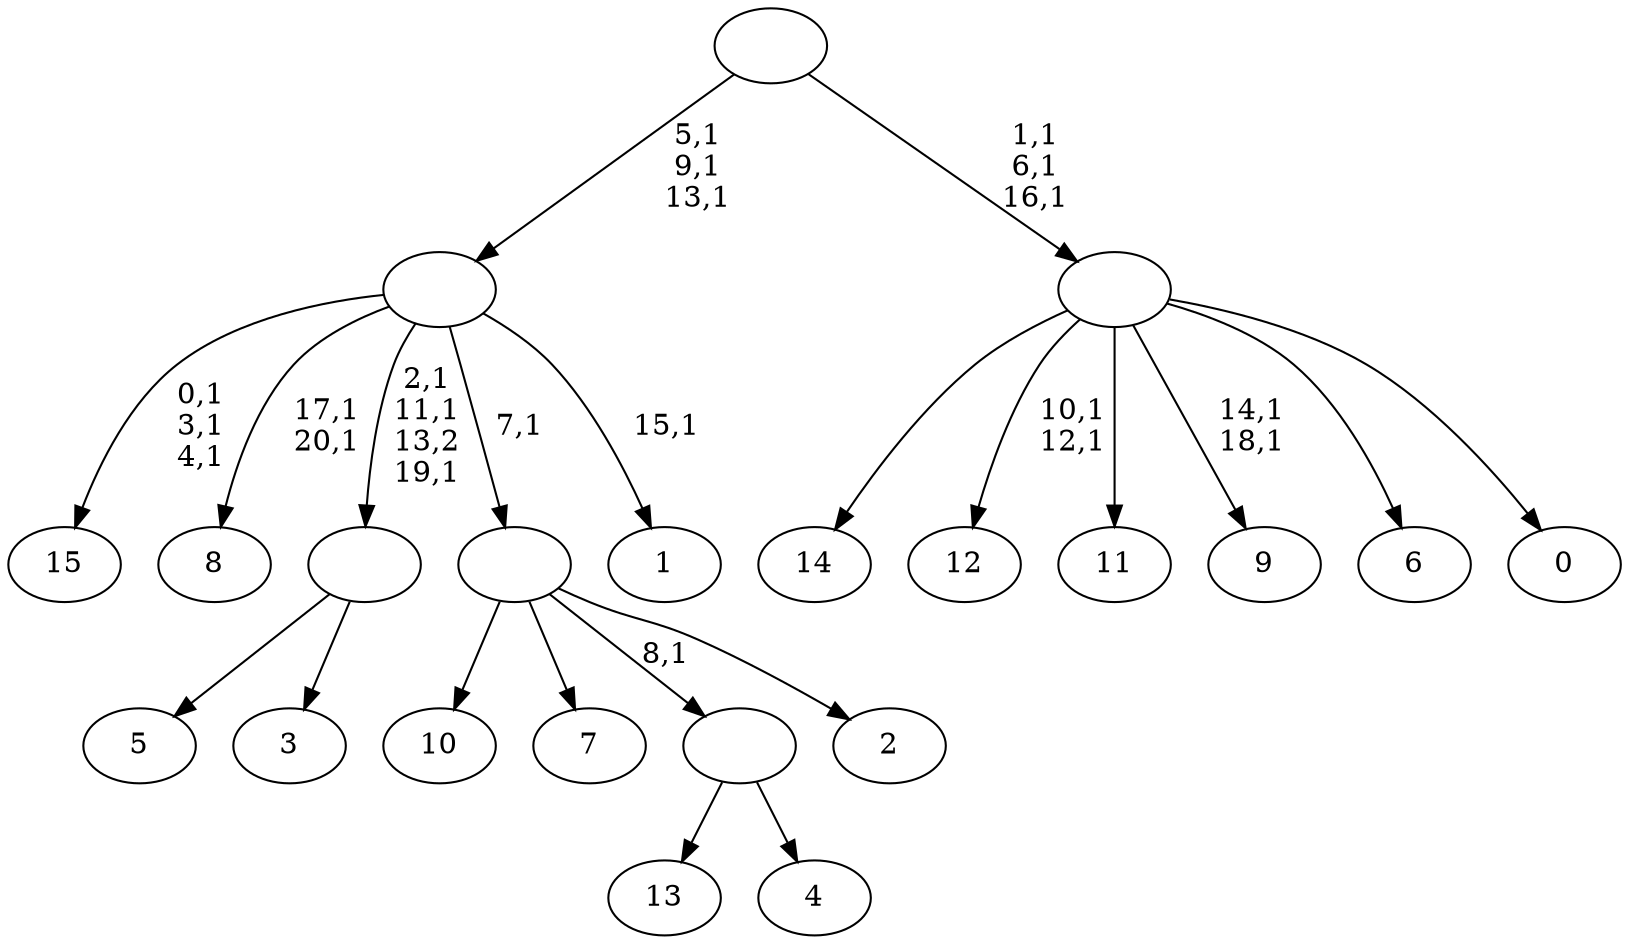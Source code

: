 digraph T {
	37 [label="15"]
	33 [label="14"]
	32 [label="13"]
	31 [label="12"]
	28 [label="11"]
	27 [label="10"]
	26 [label="9"]
	23 [label="8"]
	20 [label="7"]
	19 [label="6"]
	18 [label="5"]
	17 [label="4"]
	16 [label=""]
	15 [label="3"]
	14 [label=""]
	11 [label="2"]
	10 [label=""]
	9 [label="1"]
	7 [label=""]
	4 [label="0"]
	3 [label=""]
	0 [label=""]
	16 -> 32 [label=""]
	16 -> 17 [label=""]
	14 -> 18 [label=""]
	14 -> 15 [label=""]
	10 -> 27 [label=""]
	10 -> 20 [label=""]
	10 -> 16 [label="8,1"]
	10 -> 11 [label=""]
	7 -> 9 [label="15,1"]
	7 -> 14 [label="2,1\n11,1\n13,2\n19,1"]
	7 -> 23 [label="17,1\n20,1"]
	7 -> 37 [label="0,1\n3,1\n4,1"]
	7 -> 10 [label="7,1"]
	3 -> 26 [label="14,1\n18,1"]
	3 -> 31 [label="10,1\n12,1"]
	3 -> 33 [label=""]
	3 -> 28 [label=""]
	3 -> 19 [label=""]
	3 -> 4 [label=""]
	0 -> 3 [label="1,1\n6,1\n16,1"]
	0 -> 7 [label="5,1\n9,1\n13,1"]
}
